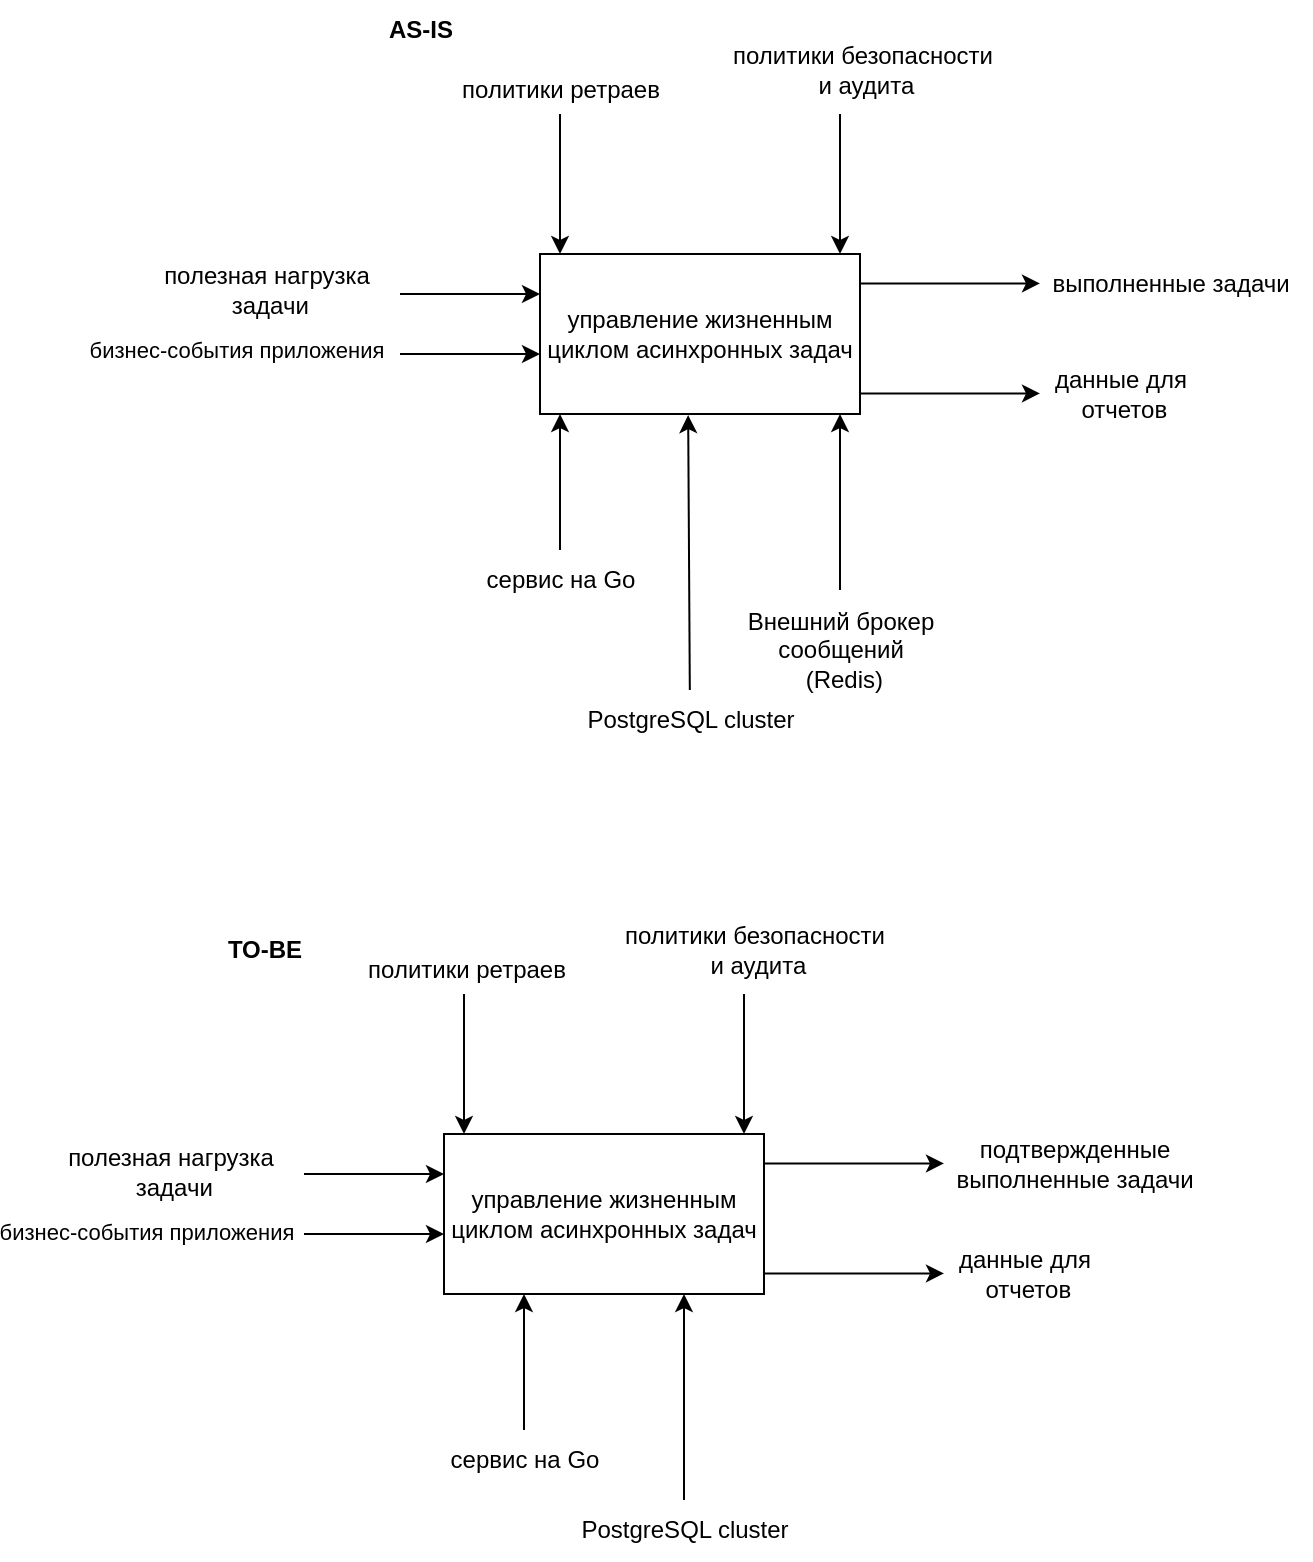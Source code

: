 <mxfile version="28.2.5">
  <diagram name="Страница — 1" id="ae4NTXzkYYZKuuAO2RhP">
    <mxGraphModel dx="1479" dy="889" grid="1" gridSize="10" guides="1" tooltips="1" connect="1" arrows="1" fold="1" page="1" pageScale="1" pageWidth="827" pageHeight="1169" math="0" shadow="0">
      <root>
        <mxCell id="yThr8ffieV_dpr9QIOBm-0" />
        <mxCell id="yThr8ffieV_dpr9QIOBm-1" parent="yThr8ffieV_dpr9QIOBm-0" />
        <mxCell id="arHAbZno02tYX0qP5oGa-0" value="управление жизненным циклом асинхронных задач" style="rounded=0;whiteSpace=wrap;html=1;" parent="yThr8ffieV_dpr9QIOBm-1" vertex="1">
          <mxGeometry x="320" y="192" width="160" height="80" as="geometry" />
        </mxCell>
        <mxCell id="arHAbZno02tYX0qP5oGa-1" value="" style="endArrow=classic;html=1;rounded=0;exitX=1;exitY=0.5;exitDx=0;exitDy=0;" parent="yThr8ffieV_dpr9QIOBm-1" edge="1">
          <mxGeometry width="50" height="50" relative="1" as="geometry">
            <mxPoint x="480" y="206.74" as="sourcePoint" />
            <mxPoint x="570" y="206.74" as="targetPoint" />
            <Array as="points">
              <mxPoint x="530" y="206.74" />
            </Array>
          </mxGeometry>
        </mxCell>
        <mxCell id="arHAbZno02tYX0qP5oGa-2" value="выполненные задачи" style="text;html=1;align=center;verticalAlign=middle;resizable=0;points=[];autosize=1;strokeColor=none;fillColor=none;" parent="yThr8ffieV_dpr9QIOBm-1" vertex="1">
          <mxGeometry x="565" y="192" width="140" height="30" as="geometry" />
        </mxCell>
        <mxCell id="arHAbZno02tYX0qP5oGa-3" value="" style="endArrow=classic;html=1;rounded=0;entryX=0.25;entryY=0;entryDx=0;entryDy=0;" parent="yThr8ffieV_dpr9QIOBm-1" edge="1">
          <mxGeometry width="50" height="50" relative="1" as="geometry">
            <mxPoint x="330" y="122" as="sourcePoint" />
            <mxPoint x="330" y="192" as="targetPoint" />
          </mxGeometry>
        </mxCell>
        <mxCell id="arHAbZno02tYX0qP5oGa-4" value="политики ретраев" style="text;html=1;align=center;verticalAlign=middle;resizable=0;points=[];autosize=1;strokeColor=none;fillColor=none;" parent="yThr8ffieV_dpr9QIOBm-1" vertex="1">
          <mxGeometry x="265" y="95" width="130" height="30" as="geometry" />
        </mxCell>
        <mxCell id="arHAbZno02tYX0qP5oGa-5" value="" style="endArrow=classic;html=1;rounded=0;entryX=0.75;entryY=0;entryDx=0;entryDy=0;" parent="yThr8ffieV_dpr9QIOBm-1" edge="1">
          <mxGeometry width="50" height="50" relative="1" as="geometry">
            <mxPoint x="470" y="122" as="sourcePoint" />
            <mxPoint x="470" y="192" as="targetPoint" />
          </mxGeometry>
        </mxCell>
        <mxCell id="arHAbZno02tYX0qP5oGa-6" value="&lt;div&gt;политики безопасности&lt;/div&gt;&lt;div&gt;&amp;nbsp;и аудита&lt;/div&gt;" style="text;html=1;align=center;verticalAlign=middle;resizable=0;points=[];autosize=1;strokeColor=none;fillColor=none;" parent="yThr8ffieV_dpr9QIOBm-1" vertex="1">
          <mxGeometry x="401" y="80" width="160" height="40" as="geometry" />
        </mxCell>
        <mxCell id="arHAbZno02tYX0qP5oGa-7" value="" style="endArrow=classic;html=1;rounded=0;entryX=0.75;entryY=1;entryDx=0;entryDy=0;" parent="yThr8ffieV_dpr9QIOBm-1" source="arHAbZno02tYX0qP5oGa-14" edge="1">
          <mxGeometry width="50" height="50" relative="1" as="geometry">
            <mxPoint x="470" y="342" as="sourcePoint" />
            <mxPoint x="470" y="272" as="targetPoint" />
          </mxGeometry>
        </mxCell>
        <mxCell id="arHAbZno02tYX0qP5oGa-8" value="" style="endArrow=classic;html=1;rounded=0;entryX=0.25;entryY=1;entryDx=0;entryDy=0;" parent="yThr8ffieV_dpr9QIOBm-1" source="arHAbZno02tYX0qP5oGa-13" edge="1">
          <mxGeometry width="50" height="50" relative="1" as="geometry">
            <mxPoint x="319.6" y="340" as="sourcePoint" />
            <mxPoint x="330" y="272" as="targetPoint" />
          </mxGeometry>
        </mxCell>
        <mxCell id="arHAbZno02tYX0qP5oGa-9" value="" style="endArrow=classic;html=1;rounded=0;entryX=0;entryY=0.5;entryDx=0;entryDy=0;" parent="yThr8ffieV_dpr9QIOBm-1" edge="1">
          <mxGeometry width="50" height="50" relative="1" as="geometry">
            <mxPoint x="250" y="212" as="sourcePoint" />
            <mxPoint x="320" y="212.0" as="targetPoint" />
          </mxGeometry>
        </mxCell>
        <mxCell id="arHAbZno02tYX0qP5oGa-10" value="полезная нагрузка&lt;div&gt;&amp;nbsp;задачи&lt;/div&gt;" style="text;html=1;align=center;verticalAlign=middle;resizable=0;points=[];autosize=1;strokeColor=none;fillColor=none;" parent="yThr8ffieV_dpr9QIOBm-1" vertex="1">
          <mxGeometry x="118" y="190" width="130" height="40" as="geometry" />
        </mxCell>
        <mxCell id="arHAbZno02tYX0qP5oGa-11" value="" style="endArrow=classic;html=1;rounded=0;exitX=1;exitY=0.5;exitDx=0;exitDy=0;" parent="yThr8ffieV_dpr9QIOBm-1" edge="1">
          <mxGeometry width="50" height="50" relative="1" as="geometry">
            <mxPoint x="480" y="261.74" as="sourcePoint" />
            <mxPoint x="570" y="261.74" as="targetPoint" />
            <Array as="points">
              <mxPoint x="530" y="261.74" />
            </Array>
          </mxGeometry>
        </mxCell>
        <mxCell id="arHAbZno02tYX0qP5oGa-12" value="данные для&lt;div&gt;&amp;nbsp;отчетов&lt;/div&gt;" style="text;html=1;align=center;verticalAlign=middle;resizable=0;points=[];autosize=1;strokeColor=none;fillColor=none;" parent="yThr8ffieV_dpr9QIOBm-1" vertex="1">
          <mxGeometry x="565" y="242" width="90" height="40" as="geometry" />
        </mxCell>
        <mxCell id="arHAbZno02tYX0qP5oGa-13" value="сервис на Go" style="text;html=1;align=center;verticalAlign=middle;resizable=0;points=[];autosize=1;strokeColor=none;fillColor=none;" parent="yThr8ffieV_dpr9QIOBm-1" vertex="1">
          <mxGeometry x="280" y="340" width="100" height="30" as="geometry" />
        </mxCell>
        <mxCell id="arHAbZno02tYX0qP5oGa-14" value="Внешний брокер&lt;div&gt;сообщений&lt;/div&gt;&amp;nbsp;(Redis)" style="text;html=1;align=center;verticalAlign=middle;resizable=0;points=[];autosize=1;strokeColor=none;fillColor=none;" parent="yThr8ffieV_dpr9QIOBm-1" vertex="1">
          <mxGeometry x="410" y="360" width="120" height="60" as="geometry" />
        </mxCell>
        <mxCell id="arHAbZno02tYX0qP5oGa-15" value="" style="endArrow=classic;html=1;rounded=0;entryX=0;entryY=0.5;entryDx=0;entryDy=0;" parent="yThr8ffieV_dpr9QIOBm-1" edge="1">
          <mxGeometry width="50" height="50" relative="1" as="geometry">
            <mxPoint x="250" y="242" as="sourcePoint" />
            <mxPoint x="320" y="242.0" as="targetPoint" />
          </mxGeometry>
        </mxCell>
        <mxCell id="arHAbZno02tYX0qP5oGa-16" value="бизнес-события приложения" style="edgeLabel;html=1;align=center;verticalAlign=middle;resizable=0;points=[];" parent="arHAbZno02tYX0qP5oGa-15" connectable="0" vertex="1">
          <mxGeometry x="-0.298" y="4" relative="1" as="geometry">
            <mxPoint x="-107" y="2" as="offset" />
          </mxGeometry>
        </mxCell>
        <mxCell id="Y8i314Pb5ahAcYRnU7Cx-0" value="AS-IS" style="text;html=1;align=center;verticalAlign=middle;resizable=0;points=[];autosize=1;strokeColor=none;fillColor=none;fontStyle=1" parent="yThr8ffieV_dpr9QIOBm-1" vertex="1">
          <mxGeometry x="235" y="65" width="50" height="30" as="geometry" />
        </mxCell>
        <mxCell id="Y8i314Pb5ahAcYRnU7Cx-1" value="управление жизненным циклом асинхронных задач" style="rounded=0;whiteSpace=wrap;html=1;" parent="yThr8ffieV_dpr9QIOBm-1" vertex="1">
          <mxGeometry x="272" y="632" width="160" height="80" as="geometry" />
        </mxCell>
        <mxCell id="Y8i314Pb5ahAcYRnU7Cx-2" value="" style="endArrow=classic;html=1;rounded=0;exitX=1;exitY=0.5;exitDx=0;exitDy=0;" parent="yThr8ffieV_dpr9QIOBm-1" edge="1">
          <mxGeometry width="50" height="50" relative="1" as="geometry">
            <mxPoint x="432" y="646.74" as="sourcePoint" />
            <mxPoint x="522" y="646.74" as="targetPoint" />
            <Array as="points">
              <mxPoint x="482" y="646.74" />
            </Array>
          </mxGeometry>
        </mxCell>
        <mxCell id="Y8i314Pb5ahAcYRnU7Cx-3" value="подтвержденные&lt;div&gt;выполненные задачи&lt;/div&gt;" style="text;html=1;align=center;verticalAlign=middle;resizable=0;points=[];autosize=1;strokeColor=none;fillColor=none;" parent="yThr8ffieV_dpr9QIOBm-1" vertex="1">
          <mxGeometry x="517" y="627" width="140" height="40" as="geometry" />
        </mxCell>
        <mxCell id="Y8i314Pb5ahAcYRnU7Cx-4" value="" style="endArrow=classic;html=1;rounded=0;entryX=0.25;entryY=0;entryDx=0;entryDy=0;" parent="yThr8ffieV_dpr9QIOBm-1" edge="1">
          <mxGeometry width="50" height="50" relative="1" as="geometry">
            <mxPoint x="282" y="562" as="sourcePoint" />
            <mxPoint x="282" y="632" as="targetPoint" />
          </mxGeometry>
        </mxCell>
        <mxCell id="Y8i314Pb5ahAcYRnU7Cx-5" value="политики ретраев" style="text;html=1;align=center;verticalAlign=middle;resizable=0;points=[];autosize=1;strokeColor=none;fillColor=none;" parent="yThr8ffieV_dpr9QIOBm-1" vertex="1">
          <mxGeometry x="218" y="535" width="130" height="30" as="geometry" />
        </mxCell>
        <mxCell id="Y8i314Pb5ahAcYRnU7Cx-6" value="" style="endArrow=classic;html=1;rounded=0;entryX=0.75;entryY=0;entryDx=0;entryDy=0;" parent="yThr8ffieV_dpr9QIOBm-1" edge="1">
          <mxGeometry width="50" height="50" relative="1" as="geometry">
            <mxPoint x="422" y="562" as="sourcePoint" />
            <mxPoint x="422" y="632" as="targetPoint" />
          </mxGeometry>
        </mxCell>
        <mxCell id="Y8i314Pb5ahAcYRnU7Cx-7" value="&lt;div&gt;политики безопасности&lt;/div&gt;&lt;div&gt;&amp;nbsp;и аудита&lt;/div&gt;" style="text;html=1;align=center;verticalAlign=middle;resizable=0;points=[];autosize=1;strokeColor=none;fillColor=none;" parent="yThr8ffieV_dpr9QIOBm-1" vertex="1">
          <mxGeometry x="347" y="520" width="160" height="40" as="geometry" />
        </mxCell>
        <mxCell id="Y8i314Pb5ahAcYRnU7Cx-8" value="" style="endArrow=classic;html=1;rounded=0;entryX=0.75;entryY=1;entryDx=0;entryDy=0;" parent="yThr8ffieV_dpr9QIOBm-1" source="Y8i314Pb5ahAcYRnU7Cx-15" target="Y8i314Pb5ahAcYRnU7Cx-1" edge="1">
          <mxGeometry width="50" height="50" relative="1" as="geometry">
            <mxPoint x="392" y="782" as="sourcePoint" />
            <mxPoint x="452" y="742" as="targetPoint" />
          </mxGeometry>
        </mxCell>
        <mxCell id="Y8i314Pb5ahAcYRnU7Cx-9" value="" style="endArrow=classic;html=1;rounded=0;entryX=0.25;entryY=1;entryDx=0;entryDy=0;" parent="yThr8ffieV_dpr9QIOBm-1" source="Y8i314Pb5ahAcYRnU7Cx-14" target="Y8i314Pb5ahAcYRnU7Cx-1" edge="1">
          <mxGeometry width="50" height="50" relative="1" as="geometry">
            <mxPoint x="301.6" y="780" as="sourcePoint" />
            <mxPoint x="301.6" y="710" as="targetPoint" />
          </mxGeometry>
        </mxCell>
        <mxCell id="Y8i314Pb5ahAcYRnU7Cx-10" value="" style="endArrow=classic;html=1;rounded=0;entryX=0;entryY=0.5;entryDx=0;entryDy=0;" parent="yThr8ffieV_dpr9QIOBm-1" edge="1">
          <mxGeometry width="50" height="50" relative="1" as="geometry">
            <mxPoint x="202" y="652" as="sourcePoint" />
            <mxPoint x="272" y="652.0" as="targetPoint" />
          </mxGeometry>
        </mxCell>
        <mxCell id="Y8i314Pb5ahAcYRnU7Cx-11" value="полезная нагрузка&lt;div&gt;&amp;nbsp;задачи&lt;/div&gt;" style="text;html=1;align=center;verticalAlign=middle;resizable=0;points=[];autosize=1;strokeColor=none;fillColor=none;" parent="yThr8ffieV_dpr9QIOBm-1" vertex="1">
          <mxGeometry x="70" y="631" width="130" height="40" as="geometry" />
        </mxCell>
        <mxCell id="Y8i314Pb5ahAcYRnU7Cx-12" value="" style="endArrow=classic;html=1;rounded=0;exitX=1;exitY=0.5;exitDx=0;exitDy=0;" parent="yThr8ffieV_dpr9QIOBm-1" edge="1">
          <mxGeometry width="50" height="50" relative="1" as="geometry">
            <mxPoint x="432" y="701.74" as="sourcePoint" />
            <mxPoint x="522" y="701.74" as="targetPoint" />
            <Array as="points">
              <mxPoint x="482" y="701.74" />
            </Array>
          </mxGeometry>
        </mxCell>
        <mxCell id="Y8i314Pb5ahAcYRnU7Cx-13" value="данные для&lt;div&gt;&amp;nbsp;отчетов&lt;/div&gt;" style="text;html=1;align=center;verticalAlign=middle;resizable=0;points=[];autosize=1;strokeColor=none;fillColor=none;" parent="yThr8ffieV_dpr9QIOBm-1" vertex="1">
          <mxGeometry x="517" y="682" width="90" height="40" as="geometry" />
        </mxCell>
        <mxCell id="Y8i314Pb5ahAcYRnU7Cx-14" value="сервис на Go" style="text;html=1;align=center;verticalAlign=middle;resizable=0;points=[];autosize=1;strokeColor=none;fillColor=none;" parent="yThr8ffieV_dpr9QIOBm-1" vertex="1">
          <mxGeometry x="262" y="780" width="100" height="30" as="geometry" />
        </mxCell>
        <mxCell id="Y8i314Pb5ahAcYRnU7Cx-15" value="PostgreSQL cluster" style="text;html=1;align=center;verticalAlign=middle;resizable=0;points=[];autosize=1;strokeColor=none;fillColor=none;" parent="yThr8ffieV_dpr9QIOBm-1" vertex="1">
          <mxGeometry x="327" y="815" width="130" height="30" as="geometry" />
        </mxCell>
        <mxCell id="Y8i314Pb5ahAcYRnU7Cx-16" value="" style="endArrow=classic;html=1;rounded=0;entryX=0;entryY=0.5;entryDx=0;entryDy=0;" parent="yThr8ffieV_dpr9QIOBm-1" edge="1">
          <mxGeometry width="50" height="50" relative="1" as="geometry">
            <mxPoint x="202" y="682" as="sourcePoint" />
            <mxPoint x="272" y="682.0" as="targetPoint" />
          </mxGeometry>
        </mxCell>
        <mxCell id="Y8i314Pb5ahAcYRnU7Cx-17" value="бизнес-события приложения" style="edgeLabel;html=1;align=center;verticalAlign=middle;resizable=0;points=[];" parent="Y8i314Pb5ahAcYRnU7Cx-16" connectable="0" vertex="1">
          <mxGeometry x="-0.298" y="4" relative="1" as="geometry">
            <mxPoint x="-104" y="3" as="offset" />
          </mxGeometry>
        </mxCell>
        <mxCell id="Y8i314Pb5ahAcYRnU7Cx-18" value="TO-BE" style="text;html=1;align=center;verticalAlign=middle;resizable=0;points=[];autosize=1;strokeColor=none;fillColor=none;fontStyle=1" parent="yThr8ffieV_dpr9QIOBm-1" vertex="1">
          <mxGeometry x="152" y="525" width="60" height="30" as="geometry" />
        </mxCell>
        <mxCell id="qmUqOZ40sSoMGxMkdbaQ-1" value="" style="endArrow=classic;html=1;rounded=0;entryX=0.463;entryY=1.007;entryDx=0;entryDy=0;entryPerimeter=0;" edge="1" parent="yThr8ffieV_dpr9QIOBm-1" source="qmUqOZ40sSoMGxMkdbaQ-2" target="arHAbZno02tYX0qP5oGa-0">
          <mxGeometry width="50" height="50" relative="1" as="geometry">
            <mxPoint x="395" y="370" as="sourcePoint" />
            <mxPoint x="395" y="300" as="targetPoint" />
          </mxGeometry>
        </mxCell>
        <mxCell id="qmUqOZ40sSoMGxMkdbaQ-2" value="PostgreSQL cluster" style="text;html=1;align=center;verticalAlign=middle;resizable=0;points=[];autosize=1;strokeColor=none;fillColor=none;" vertex="1" parent="yThr8ffieV_dpr9QIOBm-1">
          <mxGeometry x="330" y="410" width="130" height="30" as="geometry" />
        </mxCell>
      </root>
    </mxGraphModel>
  </diagram>
</mxfile>
